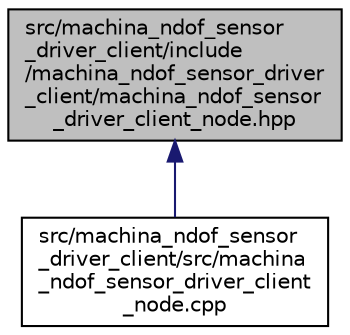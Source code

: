 digraph "src/machina_ndof_sensor_driver_client/include/machina_ndof_sensor_driver_client/machina_ndof_sensor_driver_client_node.hpp"
{
 // LATEX_PDF_SIZE
  edge [fontname="Helvetica",fontsize="10",labelfontname="Helvetica",labelfontsize="10"];
  node [fontname="Helvetica",fontsize="10",shape=record];
  Node1 [label="src/machina_ndof_sensor\l_driver_client/include\l/machina_ndof_sensor_driver\l_client/machina_ndof_sensor\l_driver_client_node.hpp",height=0.2,width=0.4,color="black", fillcolor="grey75", style="filled", fontcolor="black",tooltip=" "];
  Node1 -> Node2 [dir="back",color="midnightblue",fontsize="10",style="solid",fontname="Helvetica"];
  Node2 [label="src/machina_ndof_sensor\l_driver_client/src/machina\l_ndof_sensor_driver_client\l_node.cpp",height=0.2,width=0.4,color="black", fillcolor="white", style="filled",URL="$machina__ndof__sensor__driver__client__node_8cpp.html",tooltip=" "];
}
